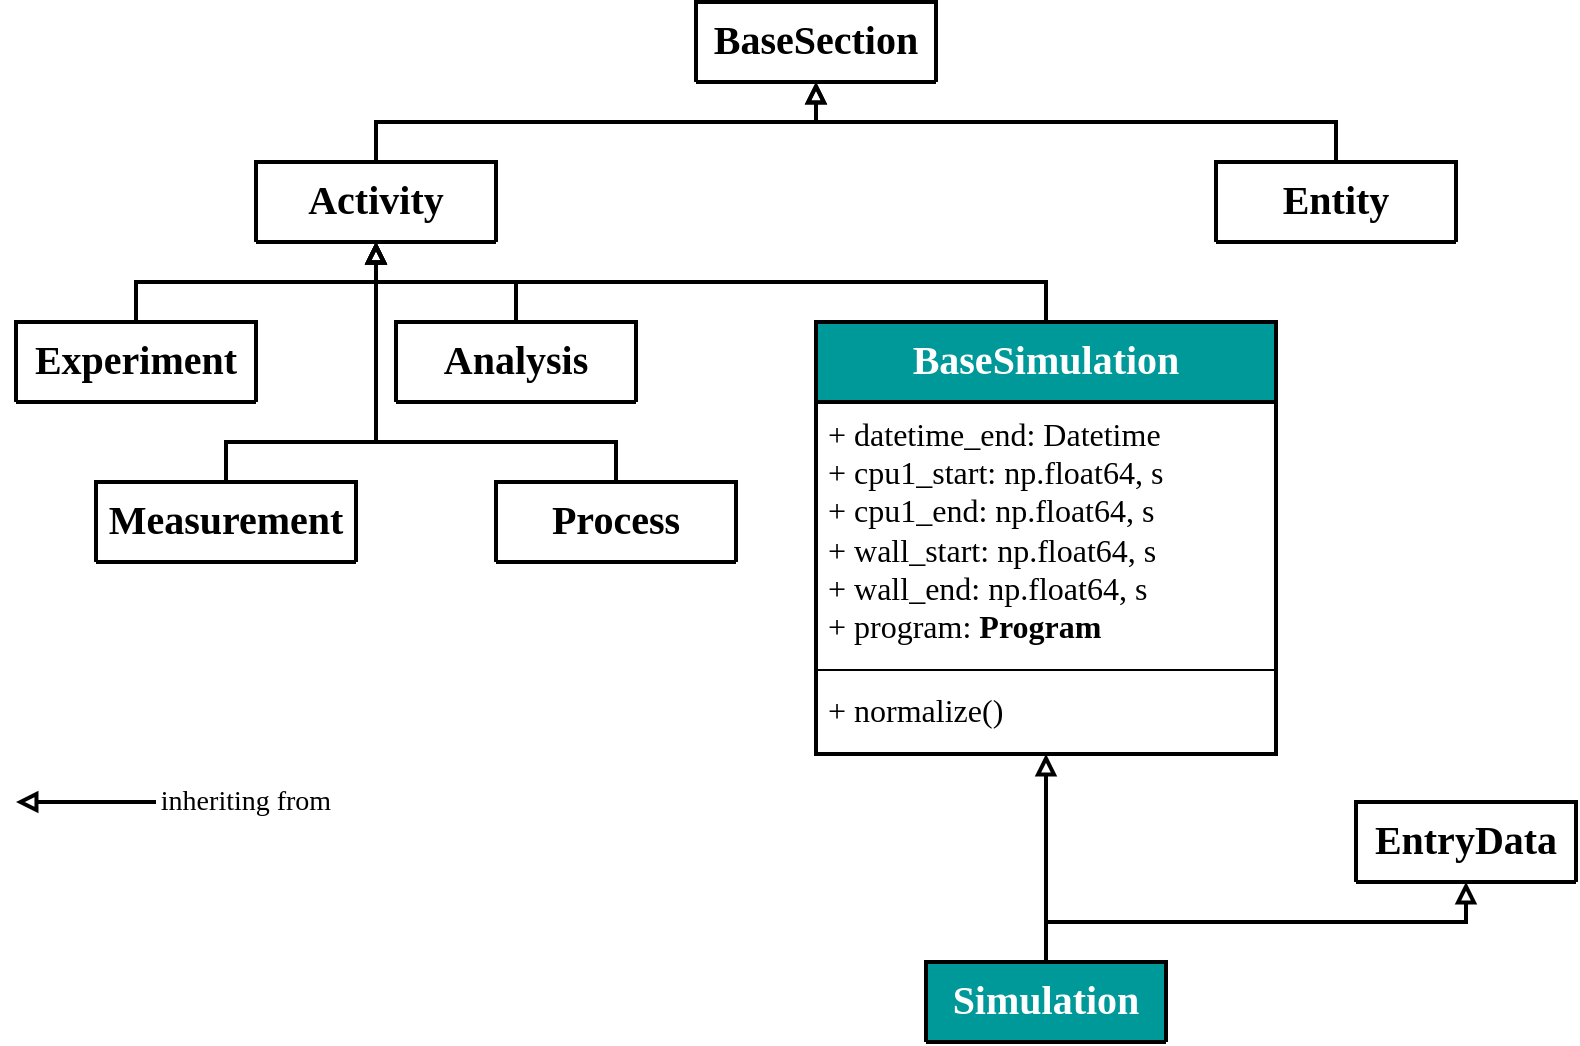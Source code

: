 <mxfile version="24.5.3" type="device">
  <diagram name="Page-1" id="Mv72YUwYb0mtkW0FlEv9">
    <mxGraphModel dx="1564" dy="916" grid="1" gridSize="10" guides="1" tooltips="1" connect="1" arrows="1" fold="1" page="1" pageScale="1" pageWidth="850" pageHeight="1100" math="0" shadow="0">
      <root>
        <mxCell id="0" />
        <mxCell id="1" parent="0" />
        <mxCell id="iAEeZ9S-SYxDuShbFOno-1" value="&lt;font style=&quot;font-size: 20px;&quot;&gt;BaseSection&lt;/font&gt;" style="swimlane;fontStyle=1;align=center;verticalAlign=top;childLayout=stackLayout;horizontal=1;startSize=40;horizontalStack=0;resizeParent=1;resizeParentMax=0;resizeLast=0;collapsible=1;marginBottom=0;whiteSpace=wrap;html=1;fontFamily=Titillium Web;strokeWidth=2;" parent="1" vertex="1" collapsed="1">
          <mxGeometry x="380" y="80" width="120" height="40" as="geometry">
            <mxRectangle x="170" y="110" width="170" height="48" as="alternateBounds" />
          </mxGeometry>
        </mxCell>
        <mxCell id="iAEeZ9S-SYxDuShbFOno-3" value="" style="line;strokeWidth=2;fillColor=none;align=left;verticalAlign=middle;spacingTop=-1;spacingLeft=3;spacingRight=3;rotatable=0;labelPosition=right;points=[];portConstraint=eastwest;strokeColor=inherit;fontFamily=Titillium Web;" parent="iAEeZ9S-SYxDuShbFOno-1" vertex="1">
          <mxGeometry y="40" width="170" height="8" as="geometry" />
        </mxCell>
        <mxCell id="iAEeZ9S-SYxDuShbFOno-30" style="edgeStyle=orthogonalEdgeStyle;rounded=0;orthogonalLoop=1;jettySize=auto;html=1;exitX=0.5;exitY=0;exitDx=0;exitDy=0;strokeWidth=2;endArrow=block;endFill=0;" parent="1" source="iAEeZ9S-SYxDuShbFOno-9" target="iAEeZ9S-SYxDuShbFOno-1" edge="1">
          <mxGeometry relative="1" as="geometry" />
        </mxCell>
        <mxCell id="iAEeZ9S-SYxDuShbFOno-9" value="&lt;font style=&quot;font-size: 20px;&quot;&gt;Activity&lt;/font&gt;" style="swimlane;fontStyle=1;align=center;verticalAlign=top;childLayout=stackLayout;horizontal=1;startSize=40;horizontalStack=0;resizeParent=1;resizeParentMax=0;resizeLast=0;collapsible=1;marginBottom=0;whiteSpace=wrap;html=1;fontFamily=Titillium Web;strokeWidth=2;" parent="1" vertex="1" collapsed="1">
          <mxGeometry x="160" y="160" width="120" height="40" as="geometry">
            <mxRectangle x="170" y="110" width="170" height="48" as="alternateBounds" />
          </mxGeometry>
        </mxCell>
        <mxCell id="iAEeZ9S-SYxDuShbFOno-10" value="" style="line;strokeWidth=2;fillColor=none;align=left;verticalAlign=middle;spacingTop=-1;spacingLeft=3;spacingRight=3;rotatable=0;labelPosition=right;points=[];portConstraint=eastwest;strokeColor=inherit;fontFamily=Titillium Web;" parent="iAEeZ9S-SYxDuShbFOno-9" vertex="1">
          <mxGeometry y="40" width="170" height="8" as="geometry" />
        </mxCell>
        <mxCell id="iAEeZ9S-SYxDuShbFOno-29" style="edgeStyle=orthogonalEdgeStyle;rounded=0;orthogonalLoop=1;jettySize=auto;html=1;exitX=0.5;exitY=0;exitDx=0;exitDy=0;strokeWidth=2;endArrow=block;endFill=0;" parent="1" source="iAEeZ9S-SYxDuShbFOno-11" target="iAEeZ9S-SYxDuShbFOno-1" edge="1">
          <mxGeometry relative="1" as="geometry" />
        </mxCell>
        <mxCell id="iAEeZ9S-SYxDuShbFOno-11" value="&lt;font style=&quot;font-size: 20px;&quot;&gt;Entity&lt;/font&gt;" style="swimlane;fontStyle=1;align=center;verticalAlign=top;childLayout=stackLayout;horizontal=1;startSize=40;horizontalStack=0;resizeParent=1;resizeParentMax=0;resizeLast=0;collapsible=1;marginBottom=0;whiteSpace=wrap;html=1;fontFamily=Titillium Web;strokeWidth=2;" parent="1" vertex="1" collapsed="1">
          <mxGeometry x="640" y="160" width="120" height="40" as="geometry">
            <mxRectangle x="170" y="110" width="170" height="48" as="alternateBounds" />
          </mxGeometry>
        </mxCell>
        <mxCell id="iAEeZ9S-SYxDuShbFOno-12" value="" style="line;strokeWidth=2;fillColor=none;align=left;verticalAlign=middle;spacingTop=-1;spacingLeft=3;spacingRight=3;rotatable=0;labelPosition=right;points=[];portConstraint=eastwest;strokeColor=inherit;fontFamily=Titillium Web;" parent="iAEeZ9S-SYxDuShbFOno-11" vertex="1">
          <mxGeometry y="40" width="170" height="8" as="geometry" />
        </mxCell>
        <mxCell id="iAEeZ9S-SYxDuShbFOno-24" style="edgeStyle=orthogonalEdgeStyle;rounded=0;orthogonalLoop=1;jettySize=auto;html=1;exitX=0.5;exitY=0;exitDx=0;exitDy=0;entryX=0.5;entryY=1;entryDx=0;entryDy=0;strokeWidth=2;endArrow=block;endFill=0;" parent="1" source="iAEeZ9S-SYxDuShbFOno-13" target="iAEeZ9S-SYxDuShbFOno-9" edge="1">
          <mxGeometry relative="1" as="geometry" />
        </mxCell>
        <mxCell id="iAEeZ9S-SYxDuShbFOno-13" value="&lt;font style=&quot;font-size: 20px;&quot;&gt;Experiment&lt;/font&gt;" style="swimlane;fontStyle=1;align=center;verticalAlign=top;childLayout=stackLayout;horizontal=1;startSize=40;horizontalStack=0;resizeParent=1;resizeParentMax=0;resizeLast=0;collapsible=1;marginBottom=0;whiteSpace=wrap;html=1;fontFamily=Titillium Web;strokeWidth=2;" parent="1" vertex="1" collapsed="1">
          <mxGeometry x="40" y="240" width="120" height="40" as="geometry">
            <mxRectangle x="170" y="110" width="170" height="48" as="alternateBounds" />
          </mxGeometry>
        </mxCell>
        <mxCell id="iAEeZ9S-SYxDuShbFOno-14" value="" style="line;strokeWidth=2;fillColor=none;align=left;verticalAlign=middle;spacingTop=-1;spacingLeft=3;spacingRight=3;rotatable=0;labelPosition=right;points=[];portConstraint=eastwest;strokeColor=inherit;fontFamily=Titillium Web;" parent="iAEeZ9S-SYxDuShbFOno-13" vertex="1">
          <mxGeometry y="40" width="170" height="8" as="geometry" />
        </mxCell>
        <mxCell id="iAEeZ9S-SYxDuShbFOno-26" style="edgeStyle=orthogonalEdgeStyle;rounded=0;orthogonalLoop=1;jettySize=auto;html=1;exitX=0.5;exitY=0;exitDx=0;exitDy=0;strokeWidth=2;endArrow=block;endFill=0;" parent="1" source="iAEeZ9S-SYxDuShbFOno-15" target="iAEeZ9S-SYxDuShbFOno-9" edge="1">
          <mxGeometry relative="1" as="geometry">
            <Array as="points">
              <mxPoint x="145" y="300" />
              <mxPoint x="220" y="300" />
            </Array>
          </mxGeometry>
        </mxCell>
        <mxCell id="iAEeZ9S-SYxDuShbFOno-15" value="&lt;font style=&quot;font-size: 20px;&quot;&gt;Measurement&lt;/font&gt;" style="swimlane;fontStyle=1;align=center;verticalAlign=top;childLayout=stackLayout;horizontal=1;startSize=40;horizontalStack=0;resizeParent=1;resizeParentMax=0;resizeLast=0;collapsible=1;marginBottom=0;whiteSpace=wrap;html=1;fontFamily=Titillium Web;strokeWidth=2;" parent="1" vertex="1" collapsed="1">
          <mxGeometry x="80" y="320" width="130" height="40" as="geometry">
            <mxRectangle x="170" y="110" width="170" height="48" as="alternateBounds" />
          </mxGeometry>
        </mxCell>
        <mxCell id="iAEeZ9S-SYxDuShbFOno-16" value="" style="line;strokeWidth=2;fillColor=none;align=left;verticalAlign=middle;spacingTop=-1;spacingLeft=3;spacingRight=3;rotatable=0;labelPosition=right;points=[];portConstraint=eastwest;strokeColor=inherit;fontFamily=Titillium Web;" parent="iAEeZ9S-SYxDuShbFOno-15" vertex="1">
          <mxGeometry y="40" width="170" height="8" as="geometry" />
        </mxCell>
        <mxCell id="iAEeZ9S-SYxDuShbFOno-27" style="edgeStyle=orthogonalEdgeStyle;rounded=0;orthogonalLoop=1;jettySize=auto;html=1;exitX=0.5;exitY=0;exitDx=0;exitDy=0;strokeWidth=2;endArrow=block;endFill=0;" parent="1" source="iAEeZ9S-SYxDuShbFOno-17" target="iAEeZ9S-SYxDuShbFOno-9" edge="1">
          <mxGeometry relative="1" as="geometry">
            <Array as="points">
              <mxPoint x="340" y="300" />
              <mxPoint x="220" y="300" />
            </Array>
          </mxGeometry>
        </mxCell>
        <mxCell id="iAEeZ9S-SYxDuShbFOno-17" value="&lt;font style=&quot;font-size: 20px;&quot;&gt;Process&lt;/font&gt;" style="swimlane;fontStyle=1;align=center;verticalAlign=top;childLayout=stackLayout;horizontal=1;startSize=40;horizontalStack=0;resizeParent=1;resizeParentMax=0;resizeLast=0;collapsible=1;marginBottom=0;whiteSpace=wrap;html=1;fontFamily=Titillium Web;strokeWidth=2;" parent="1" vertex="1" collapsed="1">
          <mxGeometry x="280" y="320" width="120" height="40" as="geometry">
            <mxRectangle x="170" y="110" width="170" height="48" as="alternateBounds" />
          </mxGeometry>
        </mxCell>
        <mxCell id="iAEeZ9S-SYxDuShbFOno-18" value="" style="line;strokeWidth=2;fillColor=none;align=left;verticalAlign=middle;spacingTop=-1;spacingLeft=3;spacingRight=3;rotatable=0;labelPosition=right;points=[];portConstraint=eastwest;strokeColor=inherit;fontFamily=Titillium Web;" parent="iAEeZ9S-SYxDuShbFOno-17" vertex="1">
          <mxGeometry y="40" width="170" height="8" as="geometry" />
        </mxCell>
        <mxCell id="iAEeZ9S-SYxDuShbFOno-25" style="edgeStyle=orthogonalEdgeStyle;rounded=0;orthogonalLoop=1;jettySize=auto;html=1;exitX=0.5;exitY=0;exitDx=0;exitDy=0;entryX=0.5;entryY=1;entryDx=0;entryDy=0;endArrow=block;endFill=0;strokeWidth=2;" parent="1" source="iAEeZ9S-SYxDuShbFOno-19" target="iAEeZ9S-SYxDuShbFOno-9" edge="1">
          <mxGeometry relative="1" as="geometry" />
        </mxCell>
        <mxCell id="iAEeZ9S-SYxDuShbFOno-19" value="&lt;font style=&quot;font-size: 20px;&quot;&gt;Analysis&lt;/font&gt;" style="swimlane;fontStyle=1;align=center;verticalAlign=top;childLayout=stackLayout;horizontal=1;startSize=40;horizontalStack=0;resizeParent=1;resizeParentMax=0;resizeLast=0;collapsible=1;marginBottom=0;whiteSpace=wrap;html=1;fontFamily=Titillium Web;strokeWidth=2;" parent="1" vertex="1" collapsed="1">
          <mxGeometry x="230" y="240" width="120" height="40" as="geometry">
            <mxRectangle x="170" y="110" width="170" height="48" as="alternateBounds" />
          </mxGeometry>
        </mxCell>
        <mxCell id="iAEeZ9S-SYxDuShbFOno-20" value="" style="line;strokeWidth=2;fillColor=none;align=left;verticalAlign=middle;spacingTop=-1;spacingLeft=3;spacingRight=3;rotatable=0;labelPosition=right;points=[];portConstraint=eastwest;strokeColor=inherit;fontFamily=Titillium Web;" parent="iAEeZ9S-SYxDuShbFOno-19" vertex="1">
          <mxGeometry y="40" width="170" height="8" as="geometry" />
        </mxCell>
        <mxCell id="iAEeZ9S-SYxDuShbFOno-28" style="edgeStyle=orthogonalEdgeStyle;rounded=0;orthogonalLoop=1;jettySize=auto;html=1;exitX=0.5;exitY=0;exitDx=0;exitDy=0;endArrow=block;endFill=0;strokeWidth=2;" parent="1" source="1YCrOTnC6zrJHs__HTJA-14" target="iAEeZ9S-SYxDuShbFOno-9" edge="1">
          <mxGeometry relative="1" as="geometry">
            <mxPoint x="515" y="240" as="sourcePoint" />
          </mxGeometry>
        </mxCell>
        <mxCell id="iAEeZ9S-SYxDuShbFOno-31" value="" style="endArrow=none;html=1;rounded=0;strokeWidth=2;endFill=0;startArrow=block;startFill=0;" parent="1" edge="1">
          <mxGeometry width="50" height="50" relative="1" as="geometry">
            <mxPoint x="40" y="480" as="sourcePoint" />
            <mxPoint x="110" y="480" as="targetPoint" />
          </mxGeometry>
        </mxCell>
        <mxCell id="iAEeZ9S-SYxDuShbFOno-32" value="&lt;font style=&quot;font-size: 14px;&quot; face=&quot;Titillium Web&quot;&gt;inheriting from&lt;/font&gt;" style="text;html=1;align=center;verticalAlign=middle;whiteSpace=wrap;rounded=0;" parent="1" vertex="1">
          <mxGeometry x="110" y="470" width="90" height="20" as="geometry" />
        </mxCell>
        <mxCell id="1YCrOTnC6zrJHs__HTJA-18" style="edgeStyle=orthogonalEdgeStyle;rounded=0;orthogonalLoop=1;jettySize=auto;html=1;strokeWidth=2;endArrow=block;endFill=0;" edge="1" parent="1" source="1YCrOTnC6zrJHs__HTJA-3" target="1YCrOTnC6zrJHs__HTJA-14">
          <mxGeometry relative="1" as="geometry" />
        </mxCell>
        <mxCell id="1YCrOTnC6zrJHs__HTJA-20" style="edgeStyle=orthogonalEdgeStyle;rounded=0;orthogonalLoop=1;jettySize=auto;html=1;exitX=0.5;exitY=0;exitDx=0;exitDy=0;strokeWidth=2;endArrow=block;endFill=0;" edge="1" parent="1" source="1YCrOTnC6zrJHs__HTJA-3" target="1YCrOTnC6zrJHs__HTJA-7">
          <mxGeometry relative="1" as="geometry" />
        </mxCell>
        <mxCell id="1YCrOTnC6zrJHs__HTJA-3" value="&lt;font style=&quot;font-size: 20px;&quot;&gt;Simulation&lt;/font&gt;" style="swimlane;fontStyle=1;align=center;verticalAlign=top;childLayout=stackLayout;horizontal=1;startSize=40;horizontalStack=0;resizeParent=1;resizeParentMax=0;resizeLast=0;collapsible=1;marginBottom=0;whiteSpace=wrap;html=1;fillColor=#009999;fontColor=#ffffff;fontFamily=Titillium Web;strokeWidth=2;" vertex="1" collapsed="1" parent="1">
          <mxGeometry x="495" y="560" width="120" height="40" as="geometry">
            <mxRectangle x="440" y="560" width="230" height="182" as="alternateBounds" />
          </mxGeometry>
        </mxCell>
        <mxCell id="1YCrOTnC6zrJHs__HTJA-4" value="&lt;font style=&quot;font-size: 16px;&quot;&gt;&lt;span style=&quot;color: rgb(0, 0, 0); font-family: &amp;quot;Titillium Web&amp;quot;; font-style: normal; font-variant-ligatures: normal; font-variant-caps: normal; font-weight: 400; letter-spacing: normal; orphans: 2; text-align: left; text-indent: 0px; text-transform: none; widows: 2; word-spacing: 0px; -webkit-text-stroke-width: 0px; background-color: rgb(251, 251, 251); text-decoration-thickness: initial; text-decoration-style: initial; text-decoration-color: initial; float: none; display: inline !important;&quot;&gt;+ model_system:&amp;nbsp;&lt;/span&gt;&lt;span style=&quot;border-color: var(--border-color); color: rgb(0, 0, 0); font-family: &amp;quot;Titillium Web&amp;quot;; font-style: normal; font-variant-ligatures: normal; font-variant-caps: normal; letter-spacing: normal; orphans: 2; text-align: left; text-indent: 0px; text-transform: none; widows: 2; word-spacing: 0px; -webkit-text-stroke-width: 0px; background-color: rgb(251, 251, 251); text-decoration-thickness: initial; text-decoration-style: initial; text-decoration-color: initial;&quot;&gt;&lt;b&gt;ModelSystem&lt;/b&gt;&lt;br&gt;+ model_method:&lt;/span&gt;&lt;/font&gt;&lt;span style=&quot;border-color: var(--border-color); color: rgb(0, 0, 0); font-family: &amp;quot;Titillium Web&amp;quot;; font-style: normal; font-variant-ligatures: normal; font-variant-caps: normal; letter-spacing: normal; orphans: 2; text-align: left; text-indent: 0px; text-transform: none; widows: 2; word-spacing: 0px; -webkit-text-stroke-width: 0px; background-color: rgb(251, 251, 251); text-decoration-thickness: initial; text-decoration-style: initial; text-decoration-color: initial; font-size: 16px;&quot;&gt;&lt;font style=&quot;font-size: 16px;&quot;&gt;&lt;b style=&quot;&quot;&gt;&amp;nbsp;&lt;/b&gt;&lt;span style=&quot;border-color: var(--border-color);&quot;&gt;&lt;b&gt;ModelMethod&lt;/b&gt;&lt;br&gt;+ outputs:&lt;/span&gt;&lt;/font&gt;&lt;b style=&quot;font-weight: bold; border-color: var(--border-color);&quot;&gt;&lt;font style=&quot;font-size: 16px;&quot;&gt;&amp;nbsp;&lt;/font&gt;&lt;b style=&quot;border-color: var(--border-color);&quot;&gt;&lt;font style=&quot;font-size: 16px;&quot;&gt;Outputs&lt;/font&gt;&lt;br style=&quot;border-color: var(--border-color);&quot;&gt;&lt;/b&gt;&lt;/b&gt;&lt;/span&gt;" style="text;strokeColor=none;fillColor=none;align=left;verticalAlign=top;spacingLeft=4;spacingRight=4;overflow=hidden;rotatable=0;points=[[0,0.5],[1,0.5]];portConstraint=eastwest;whiteSpace=wrap;html=1;fontFamily=Titillium Web;" vertex="1" parent="1YCrOTnC6zrJHs__HTJA-3">
          <mxGeometry y="40" width="230" height="74" as="geometry" />
        </mxCell>
        <mxCell id="1YCrOTnC6zrJHs__HTJA-5" value="" style="line;strokeWidth=1;fillColor=none;align=left;verticalAlign=middle;spacingTop=-1;spacingLeft=3;spacingRight=3;rotatable=0;labelPosition=right;points=[];portConstraint=eastwest;strokeColor=inherit;fontFamily=Titillium Web;" vertex="1" parent="1YCrOTnC6zrJHs__HTJA-3">
          <mxGeometry y="114" width="230" height="8" as="geometry" />
        </mxCell>
        <mxCell id="1YCrOTnC6zrJHs__HTJA-6" value="&lt;div style=&quot;font-size: 16px;&quot;&gt;&lt;font style=&quot;font-size: 16px;&quot;&gt;- set_system_branch_depth()&lt;br&gt;&lt;/font&gt;&lt;/div&gt;&lt;div style=&quot;font-size: 16px;&quot;&gt;&lt;font style=&quot;font-size: 16px;&quot;&gt;+ normalize()&lt;/font&gt;&lt;/div&gt;" style="text;strokeColor=none;fillColor=none;align=left;verticalAlign=top;spacingLeft=4;spacingRight=4;overflow=hidden;rotatable=0;points=[[0,0.5],[1,0.5]];portConstraint=eastwest;whiteSpace=wrap;html=1;fontFamily=Titillium Web;" vertex="1" parent="1YCrOTnC6zrJHs__HTJA-3">
          <mxGeometry y="122" width="230" height="60" as="geometry" />
        </mxCell>
        <mxCell id="1YCrOTnC6zrJHs__HTJA-7" value="&lt;font style=&quot;font-size: 20px;&quot;&gt;EntryData&lt;/font&gt;" style="swimlane;fontStyle=1;align=center;verticalAlign=top;childLayout=stackLayout;horizontal=1;startSize=40;horizontalStack=0;resizeParent=1;resizeParentMax=0;resizeLast=0;collapsible=1;marginBottom=0;whiteSpace=wrap;html=1;fontFamily=Titillium Web;strokeWidth=2;" vertex="1" collapsed="1" parent="1">
          <mxGeometry x="710" y="480" width="110" height="40" as="geometry">
            <mxRectangle width="140" height="78" as="alternateBounds" />
          </mxGeometry>
        </mxCell>
        <mxCell id="1YCrOTnC6zrJHs__HTJA-8" value="" style="line;strokeWidth=1;fillColor=none;align=left;verticalAlign=middle;spacingTop=-1;spacingLeft=3;spacingRight=3;rotatable=0;labelPosition=right;points=[];portConstraint=eastwest;strokeColor=inherit;fontFamily=Titillium Web;" vertex="1" parent="1YCrOTnC6zrJHs__HTJA-7">
          <mxGeometry y="40" width="140" height="4" as="geometry" />
        </mxCell>
        <mxCell id="1YCrOTnC6zrJHs__HTJA-9" value="&lt;font style=&quot;font-size: 16px;&quot;&gt;+ normalize()&lt;/font&gt;" style="text;strokeColor=none;fillColor=none;align=left;verticalAlign=top;spacingLeft=4;spacingRight=4;overflow=hidden;rotatable=0;points=[[0,0.5],[1,0.5]];portConstraint=eastwest;whiteSpace=wrap;html=1;fontFamily=Titillium Web;" vertex="1" parent="1YCrOTnC6zrJHs__HTJA-7">
          <mxGeometry y="44" width="140" height="34" as="geometry" />
        </mxCell>
        <mxCell id="1YCrOTnC6zrJHs__HTJA-14" value="&lt;font face=&quot;Titillium Web&quot; style=&quot;font-size: 20px;&quot;&gt;BaseSimulation&lt;/font&gt;" style="swimlane;fontStyle=1;align=center;verticalAlign=top;childLayout=stackLayout;horizontal=1;startSize=40;horizontalStack=0;resizeParent=1;resizeParentMax=0;resizeLast=0;collapsible=1;marginBottom=0;whiteSpace=wrap;html=1;fillColor=#009999;fontColor=#ffffff;fontFamily=Titillium Web;strokeWidth=2;" vertex="1" parent="1">
          <mxGeometry x="440" y="240" width="230" height="216" as="geometry">
            <mxRectangle x="790" y="120" width="80" height="30" as="alternateBounds" />
          </mxGeometry>
        </mxCell>
        <mxCell id="1YCrOTnC6zrJHs__HTJA-15" value="&lt;span style=&quot;border-color: var(--border-color); color: rgb(0, 0, 0); font-family: &amp;quot;Titillium Web&amp;quot;; font-style: normal; font-variant-ligatures: normal; font-variant-caps: normal; letter-spacing: normal; orphans: 2; text-align: left; text-indent: 0px; text-transform: none; widows: 2; word-spacing: 0px; -webkit-text-stroke-width: 0px; background-color: rgb(251, 251, 251); text-decoration-thickness: initial; text-decoration-style: initial; text-decoration-color: initial; font-size: 16px;&quot;&gt;&lt;b style=&quot;font-weight: bold; border-color: var(--border-color);&quot;&gt;&lt;b style=&quot;border-color: var(--border-color);&quot;&gt;&lt;div style=&quot;font-weight: 400;&quot;&gt;+ datetime_end: Datetime&lt;/div&gt;&lt;div style=&quot;font-weight: 400;&quot;&gt;+ cpu1_start: np.float64, s&lt;/div&gt;&lt;div style=&quot;font-weight: 400;&quot;&gt;+ cpu1_end: np.float64, s&lt;/div&gt;&lt;div style=&quot;font-weight: 400;&quot;&gt;+ wall_start: np.float64, s&lt;/div&gt;&lt;div style=&quot;font-weight: 400;&quot;&gt;+ wall_end: np.float64, s&lt;/div&gt;&lt;div style=&quot;font-weight: 400;&quot;&gt;+ program:&amp;nbsp;&lt;b&gt;Program&lt;/b&gt;&lt;/div&gt;&lt;/b&gt;&lt;/b&gt;&lt;/span&gt;" style="text;strokeColor=none;fillColor=none;align=left;verticalAlign=top;spacingLeft=4;spacingRight=4;overflow=hidden;rotatable=0;points=[[0,0.5],[1,0.5]];portConstraint=eastwest;whiteSpace=wrap;html=1;fontFamily=Titillium Web;" vertex="1" parent="1YCrOTnC6zrJHs__HTJA-14">
          <mxGeometry y="40" width="230" height="130" as="geometry" />
        </mxCell>
        <mxCell id="1YCrOTnC6zrJHs__HTJA-16" value="" style="line;strokeWidth=1;fillColor=none;align=left;verticalAlign=middle;spacingTop=-1;spacingLeft=3;spacingRight=3;rotatable=0;labelPosition=right;points=[];portConstraint=eastwest;strokeColor=inherit;fontFamily=Titillium Web;" vertex="1" parent="1YCrOTnC6zrJHs__HTJA-14">
          <mxGeometry y="170" width="230" height="8" as="geometry" />
        </mxCell>
        <mxCell id="1YCrOTnC6zrJHs__HTJA-17" value="&lt;div style=&quot;font-size: 16px;&quot;&gt;&lt;span style=&quot;background-color: initial;&quot;&gt;+ normalize()&lt;/span&gt;&lt;br&gt;&lt;/div&gt;" style="text;strokeColor=none;fillColor=none;align=left;verticalAlign=top;spacingLeft=4;spacingRight=4;overflow=hidden;rotatable=0;points=[[0,0.5],[1,0.5]];portConstraint=eastwest;whiteSpace=wrap;html=1;fontFamily=Titillium Web;" vertex="1" parent="1YCrOTnC6zrJHs__HTJA-14">
          <mxGeometry y="178" width="230" height="38" as="geometry" />
        </mxCell>
      </root>
    </mxGraphModel>
  </diagram>
</mxfile>
